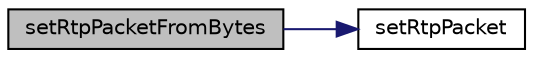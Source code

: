 digraph "setRtpPacketFromBytes"
{
 // LATEX_PDF_SIZE
  edge [fontname="Helvetica",fontsize="10",labelfontname="Helvetica",labelfontsize="10"];
  node [fontname="Helvetica",fontsize="10",shape=record];
  rankdir="LR";
  Node1 [label="setRtpPacketFromBytes",height=0.2,width=0.4,color="black", fillcolor="grey75", style="filled", fontcolor="black",tooltip=" "];
  Node1 -> Node2 [color="midnightblue",fontsize="10",style="solid",fontname="Helvetica"];
  Node2 [label="setRtpPacket",height=0.2,width=0.4,color="black", fillcolor="white", style="filled",URL="$RtpPacket_8c.html#a37d0e3e5a7de3f4b175d172c4673ab0a",tooltip=" "];
}

